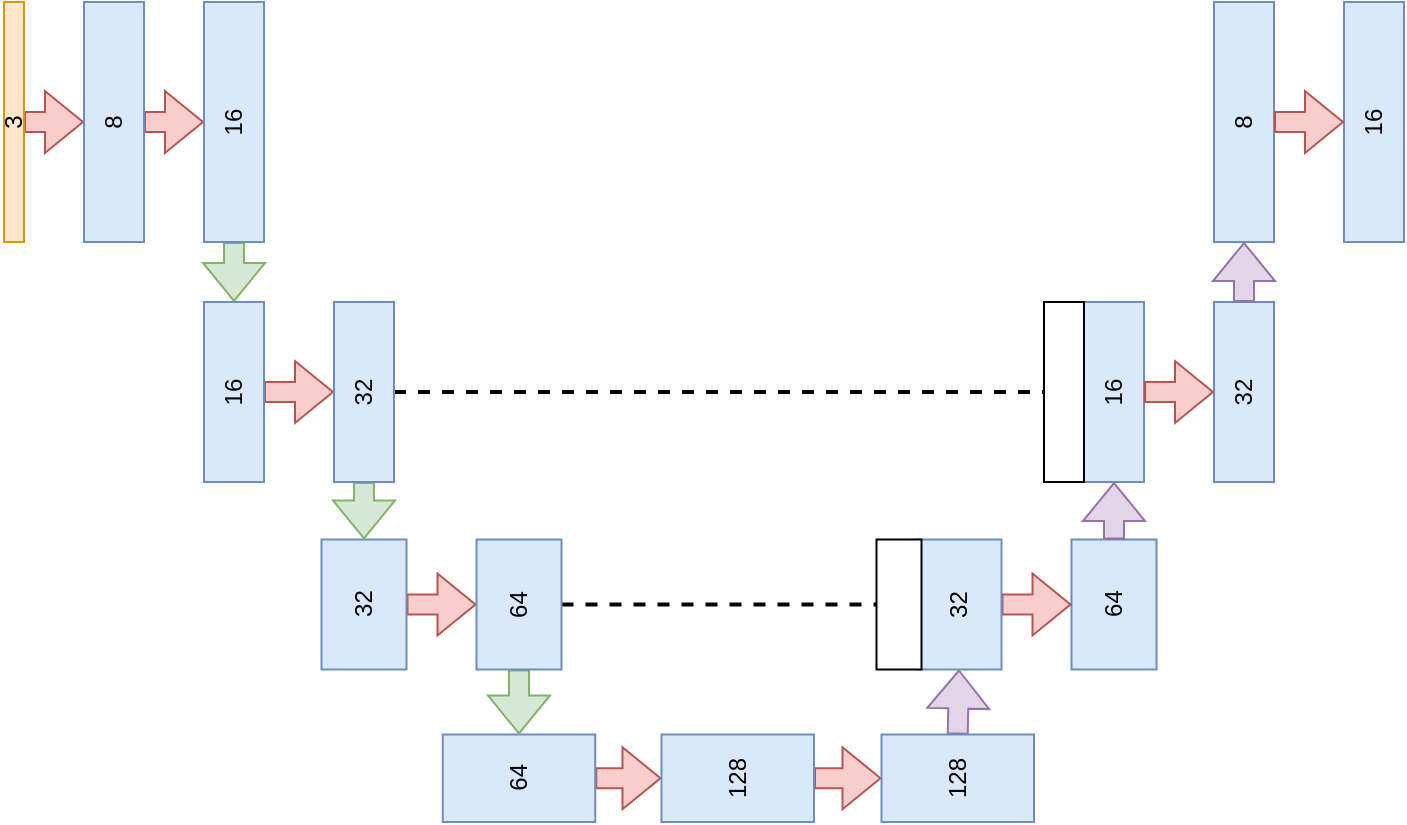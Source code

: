 <mxfile version="16.1.0" type="github">
  <diagram id="oSEPam-5N_MgBF8J4wym" name="Page-1">
    <mxGraphModel dx="1577" dy="1023" grid="1" gridSize="10" guides="1" tooltips="1" connect="1" arrows="1" fold="1" page="1" pageScale="1" pageWidth="827" pageHeight="583" math="0" shadow="0">
      <root>
        <mxCell id="0" />
        <mxCell id="1" parent="0" />
        <mxCell id="hVWltW0Ck8g595AkQHXP-46" style="edgeStyle=orthogonalEdgeStyle;shape=flexArrow;rounded=0;orthogonalLoop=1;jettySize=auto;html=1;exitX=0.5;exitY=1;exitDx=0;exitDy=0;entryX=0.5;entryY=0;entryDx=0;entryDy=0;fillColor=#f8cecc;strokeColor=#b85450;" edge="1" parent="1" source="hVWltW0Ck8g595AkQHXP-3" target="hVWltW0Ck8g595AkQHXP-4">
          <mxGeometry relative="1" as="geometry" />
        </mxCell>
        <mxCell id="hVWltW0Ck8g595AkQHXP-3" value="3" style="rounded=0;whiteSpace=wrap;html=1;rotation=-90;fillColor=#ffe6cc;strokeColor=#d79b00;" vertex="1" parent="1">
          <mxGeometry y="135" width="120" height="10" as="geometry" />
        </mxCell>
        <mxCell id="hVWltW0Ck8g595AkQHXP-47" style="edgeStyle=orthogonalEdgeStyle;shape=flexArrow;rounded=0;orthogonalLoop=1;jettySize=auto;html=1;exitX=0.5;exitY=1;exitDx=0;exitDy=0;entryX=0.5;entryY=0;entryDx=0;entryDy=0;fillColor=#f8cecc;strokeColor=#b85450;" edge="1" parent="1" source="hVWltW0Ck8g595AkQHXP-4" target="hVWltW0Ck8g595AkQHXP-5">
          <mxGeometry relative="1" as="geometry" />
        </mxCell>
        <mxCell id="hVWltW0Ck8g595AkQHXP-4" value="8" style="rounded=0;whiteSpace=wrap;html=1;rotation=-90;fillColor=#dae8fc;strokeColor=#6c8ebf;" vertex="1" parent="1">
          <mxGeometry x="50" y="125" width="120" height="30" as="geometry" />
        </mxCell>
        <mxCell id="hVWltW0Ck8g595AkQHXP-24" style="edgeStyle=orthogonalEdgeStyle;shape=flexArrow;rounded=0;orthogonalLoop=1;jettySize=auto;html=1;exitX=0;exitY=0.5;exitDx=0;exitDy=0;entryX=1;entryY=0.5;entryDx=0;entryDy=0;fillColor=#d5e8d4;strokeColor=#82b366;" edge="1" parent="1" source="hVWltW0Ck8g595AkQHXP-5" target="hVWltW0Ck8g595AkQHXP-6">
          <mxGeometry relative="1" as="geometry" />
        </mxCell>
        <mxCell id="hVWltW0Ck8g595AkQHXP-5" value="16" style="rounded=0;whiteSpace=wrap;html=1;rotation=-90;fillColor=#dae8fc;strokeColor=#6c8ebf;" vertex="1" parent="1">
          <mxGeometry x="110" y="125" width="120" height="30" as="geometry" />
        </mxCell>
        <mxCell id="hVWltW0Ck8g595AkQHXP-48" style="edgeStyle=orthogonalEdgeStyle;shape=flexArrow;rounded=0;orthogonalLoop=1;jettySize=auto;html=1;exitX=0.5;exitY=1;exitDx=0;exitDy=0;entryX=0.5;entryY=0;entryDx=0;entryDy=0;fillColor=#f8cecc;strokeColor=#b85450;" edge="1" parent="1" source="hVWltW0Ck8g595AkQHXP-6" target="hVWltW0Ck8g595AkQHXP-7">
          <mxGeometry relative="1" as="geometry" />
        </mxCell>
        <mxCell id="hVWltW0Ck8g595AkQHXP-6" value="16" style="rounded=0;whiteSpace=wrap;html=1;rotation=-90;fillColor=#dae8fc;strokeColor=#6c8ebf;" vertex="1" parent="1">
          <mxGeometry x="125" y="260" width="90" height="30" as="geometry" />
        </mxCell>
        <mxCell id="hVWltW0Ck8g595AkQHXP-49" style="edgeStyle=orthogonalEdgeStyle;shape=flexArrow;rounded=0;orthogonalLoop=1;jettySize=auto;html=1;exitX=0.5;exitY=1;exitDx=0;exitDy=0;entryX=0.5;entryY=0;entryDx=0;entryDy=0;fillColor=#f8cecc;strokeColor=#b85450;" edge="1" parent="1" source="hVWltW0Ck8g595AkQHXP-25" target="hVWltW0Ck8g595AkQHXP-38">
          <mxGeometry relative="1" as="geometry" />
        </mxCell>
        <mxCell id="hVWltW0Ck8g595AkQHXP-25" value="32" style="rounded=0;whiteSpace=wrap;html=1;rotation=-90;fillColor=#dae8fc;strokeColor=#6c8ebf;" vertex="1" parent="1">
          <mxGeometry x="202.5" y="360" width="65" height="42.5" as="geometry" />
        </mxCell>
        <mxCell id="hVWltW0Ck8g595AkQHXP-35" style="edgeStyle=orthogonalEdgeStyle;shape=flexArrow;rounded=0;orthogonalLoop=1;jettySize=auto;html=1;exitX=0;exitY=0.5;exitDx=0;exitDy=0;entryX=1;entryY=0.5;entryDx=0;entryDy=0;fillColor=#d5e8d4;strokeColor=#82b366;" edge="1" parent="1" source="hVWltW0Ck8g595AkQHXP-7" target="hVWltW0Ck8g595AkQHXP-25">
          <mxGeometry relative="1" as="geometry" />
        </mxCell>
        <mxCell id="hVWltW0Ck8g595AkQHXP-66" style="edgeStyle=orthogonalEdgeStyle;rounded=0;orthogonalLoop=1;jettySize=auto;html=1;exitX=0.5;exitY=1;exitDx=0;exitDy=0;entryX=0.5;entryY=0;entryDx=0;entryDy=0;dashed=1;endArrow=none;endFill=0;strokeColor=default;strokeWidth=2;" edge="1" parent="1" source="hVWltW0Ck8g595AkQHXP-7" target="hVWltW0Ck8g595AkQHXP-65">
          <mxGeometry relative="1" as="geometry" />
        </mxCell>
        <mxCell id="hVWltW0Ck8g595AkQHXP-7" value="32" style="rounded=0;whiteSpace=wrap;html=1;rotation=-90;fillColor=#dae8fc;strokeColor=#6c8ebf;" vertex="1" parent="1">
          <mxGeometry x="190" y="260" width="90" height="30" as="geometry" />
        </mxCell>
        <mxCell id="hVWltW0Ck8g595AkQHXP-52" style="edgeStyle=orthogonalEdgeStyle;shape=flexArrow;rounded=0;orthogonalLoop=1;jettySize=auto;html=1;exitX=0.5;exitY=1;exitDx=0;exitDy=0;entryX=0.5;entryY=0;entryDx=0;entryDy=0;fillColor=#f8cecc;strokeColor=#b85450;" edge="1" parent="1" source="hVWltW0Ck8g595AkQHXP-37" target="hVWltW0Ck8g595AkQHXP-43">
          <mxGeometry relative="1" as="geometry" />
        </mxCell>
        <mxCell id="hVWltW0Ck8g595AkQHXP-37" value="64" style="rounded=0;whiteSpace=wrap;html=1;rotation=-90;fillColor=#dae8fc;strokeColor=#6c8ebf;" vertex="1" parent="1">
          <mxGeometry x="290.63" y="430" width="43.75" height="76.25" as="geometry" />
        </mxCell>
        <mxCell id="hVWltW0Ck8g595AkQHXP-40" style="edgeStyle=orthogonalEdgeStyle;shape=flexArrow;rounded=0;orthogonalLoop=1;jettySize=auto;html=1;exitX=0;exitY=0.5;exitDx=0;exitDy=0;entryX=1;entryY=0.5;entryDx=0;entryDy=0;fillColor=#d5e8d4;strokeColor=#82b366;" edge="1" parent="1" source="hVWltW0Ck8g595AkQHXP-38" target="hVWltW0Ck8g595AkQHXP-37">
          <mxGeometry relative="1" as="geometry" />
        </mxCell>
        <mxCell id="hVWltW0Ck8g595AkQHXP-58" style="edgeStyle=orthogonalEdgeStyle;rounded=0;orthogonalLoop=1;jettySize=auto;html=1;exitX=0.5;exitY=1;exitDx=0;exitDy=0;strokeColor=default;endArrow=none;endFill=0;dashed=1;strokeWidth=2;entryX=0.5;entryY=0;entryDx=0;entryDy=0;" edge="1" parent="1" source="hVWltW0Ck8g595AkQHXP-38" target="hVWltW0Ck8g595AkQHXP-63">
          <mxGeometry relative="1" as="geometry">
            <mxPoint x="460" y="381" as="targetPoint" />
          </mxGeometry>
        </mxCell>
        <mxCell id="hVWltW0Ck8g595AkQHXP-38" value="64" style="rounded=0;whiteSpace=wrap;html=1;rotation=-90;fillColor=#dae8fc;strokeColor=#6c8ebf;" vertex="1" parent="1">
          <mxGeometry x="280" y="360" width="65" height="42.5" as="geometry" />
        </mxCell>
        <mxCell id="hVWltW0Ck8g595AkQHXP-53" style="edgeStyle=orthogonalEdgeStyle;shape=flexArrow;rounded=0;orthogonalLoop=1;jettySize=auto;html=1;exitX=0.5;exitY=1;exitDx=0;exitDy=0;entryX=0.5;entryY=0;entryDx=0;entryDy=0;fillColor=#f8cecc;strokeColor=#b85450;" edge="1" parent="1" source="hVWltW0Ck8g595AkQHXP-43" target="hVWltW0Ck8g595AkQHXP-44">
          <mxGeometry relative="1" as="geometry" />
        </mxCell>
        <mxCell id="hVWltW0Ck8g595AkQHXP-43" value="128" style="rounded=0;whiteSpace=wrap;html=1;rotation=-90;fillColor=#dae8fc;strokeColor=#6c8ebf;" vertex="1" parent="1">
          <mxGeometry x="400" y="430" width="43.75" height="76.25" as="geometry" />
        </mxCell>
        <mxCell id="hVWltW0Ck8g595AkQHXP-56" style="edgeStyle=orthogonalEdgeStyle;shape=flexArrow;rounded=0;orthogonalLoop=1;jettySize=auto;html=1;exitX=1;exitY=0.5;exitDx=0;exitDy=0;entryX=0;entryY=0.5;entryDx=0;entryDy=0;fillColor=#e1d5e7;strokeColor=#9673a6;" edge="1" parent="1" source="hVWltW0Ck8g595AkQHXP-44" target="hVWltW0Ck8g595AkQHXP-55">
          <mxGeometry relative="1" as="geometry" />
        </mxCell>
        <mxCell id="hVWltW0Ck8g595AkQHXP-44" value="128" style="rounded=0;whiteSpace=wrap;html=1;rotation=-90;fillColor=#dae8fc;strokeColor=#6c8ebf;" vertex="1" parent="1">
          <mxGeometry x="510" y="430" width="43.75" height="76.25" as="geometry" />
        </mxCell>
        <mxCell id="hVWltW0Ck8g595AkQHXP-54" value="64" style="rounded=0;whiteSpace=wrap;html=1;rotation=-90;fillColor=#dae8fc;strokeColor=#6c8ebf;" vertex="1" parent="1">
          <mxGeometry x="577.5" y="360" width="65" height="42.5" as="geometry" />
        </mxCell>
        <mxCell id="hVWltW0Ck8g595AkQHXP-57" style="edgeStyle=orthogonalEdgeStyle;shape=flexArrow;rounded=0;orthogonalLoop=1;jettySize=auto;html=1;exitX=0.5;exitY=1;exitDx=0;exitDy=0;entryX=0.5;entryY=0;entryDx=0;entryDy=0;fillColor=#f8cecc;strokeColor=#b85450;" edge="1" parent="1" source="hVWltW0Ck8g595AkQHXP-55" target="hVWltW0Ck8g595AkQHXP-54">
          <mxGeometry relative="1" as="geometry" />
        </mxCell>
        <mxCell id="hVWltW0Ck8g595AkQHXP-55" value="32" style="rounded=0;whiteSpace=wrap;html=1;rotation=-90;fillColor=#dae8fc;strokeColor=#6c8ebf;" vertex="1" parent="1">
          <mxGeometry x="500" y="360" width="65" height="42.5" as="geometry" />
        </mxCell>
        <mxCell id="hVWltW0Ck8g595AkQHXP-59" value="32" style="rounded=0;whiteSpace=wrap;html=1;rotation=-90;fillColor=#dae8fc;strokeColor=#6c8ebf;" vertex="1" parent="1">
          <mxGeometry x="630" y="260" width="90" height="30" as="geometry" />
        </mxCell>
        <mxCell id="hVWltW0Ck8g595AkQHXP-60" value="16" style="rounded=0;whiteSpace=wrap;html=1;rotation=-90;fillColor=#dae8fc;strokeColor=#6c8ebf;" vertex="1" parent="1">
          <mxGeometry x="565" y="260" width="90" height="30" as="geometry" />
        </mxCell>
        <mxCell id="hVWltW0Ck8g595AkQHXP-63" value="" style="rounded=0;whiteSpace=wrap;html=1;rotation=-90;" vertex="1" parent="1">
          <mxGeometry x="470" y="370" width="65" height="22.5" as="geometry" />
        </mxCell>
        <mxCell id="hVWltW0Ck8g595AkQHXP-65" value="" style="rounded=0;whiteSpace=wrap;html=1;rotation=-90;" vertex="1" parent="1">
          <mxGeometry x="540" y="265" width="90" height="20" as="geometry" />
        </mxCell>
        <mxCell id="hVWltW0Ck8g595AkQHXP-68" style="edgeStyle=orthogonalEdgeStyle;shape=flexArrow;rounded=0;orthogonalLoop=1;jettySize=auto;html=1;exitX=0.5;exitY=1;exitDx=0;exitDy=0;entryX=0.5;entryY=0;entryDx=0;entryDy=0;fillColor=#f8cecc;strokeColor=#b85450;" edge="1" parent="1" source="hVWltW0Ck8g595AkQHXP-60" target="hVWltW0Ck8g595AkQHXP-59">
          <mxGeometry relative="1" as="geometry">
            <mxPoint x="563.75" y="391.25" as="sourcePoint" />
            <mxPoint x="598.75" y="391.25" as="targetPoint" />
          </mxGeometry>
        </mxCell>
        <mxCell id="hVWltW0Ck8g595AkQHXP-70" style="edgeStyle=orthogonalEdgeStyle;shape=flexArrow;rounded=0;orthogonalLoop=1;jettySize=auto;html=1;entryX=0;entryY=0.5;entryDx=0;entryDy=0;fillColor=#e1d5e7;strokeColor=#9673a6;exitX=1;exitY=0.5;exitDx=0;exitDy=0;" edge="1" parent="1" source="hVWltW0Ck8g595AkQHXP-54" target="hVWltW0Ck8g595AkQHXP-60">
          <mxGeometry relative="1" as="geometry">
            <mxPoint x="610" y="340" as="sourcePoint" />
            <mxPoint x="542.5" y="423.75" as="targetPoint" />
          </mxGeometry>
        </mxCell>
        <mxCell id="hVWltW0Ck8g595AkQHXP-72" value="8" style="rounded=0;whiteSpace=wrap;html=1;rotation=-90;fillColor=#dae8fc;strokeColor=#6c8ebf;imageAspect=0;" vertex="1" parent="1">
          <mxGeometry x="615" y="125" width="120" height="30" as="geometry" />
        </mxCell>
        <mxCell id="hVWltW0Ck8g595AkQHXP-73" value="16" style="rounded=0;whiteSpace=wrap;html=1;rotation=-90;fillColor=#dae8fc;strokeColor=#6c8ebf;imageAspect=0;" vertex="1" parent="1">
          <mxGeometry x="680" y="125" width="120" height="30" as="geometry" />
        </mxCell>
        <mxCell id="hVWltW0Ck8g595AkQHXP-77" style="edgeStyle=orthogonalEdgeStyle;shape=flexArrow;rounded=0;orthogonalLoop=1;jettySize=auto;html=1;entryX=0;entryY=0.5;entryDx=0;entryDy=0;fillColor=#e1d5e7;strokeColor=#9673a6;" edge="1" parent="1" target="hVWltW0Ck8g595AkQHXP-72">
          <mxGeometry relative="1" as="geometry">
            <mxPoint x="675" y="230" as="sourcePoint" />
            <mxPoint x="620" y="330" as="targetPoint" />
          </mxGeometry>
        </mxCell>
        <mxCell id="hVWltW0Ck8g595AkQHXP-78" style="edgeStyle=orthogonalEdgeStyle;shape=flexArrow;rounded=0;orthogonalLoop=1;jettySize=auto;html=1;exitX=0.5;exitY=1;exitDx=0;exitDy=0;entryX=0.5;entryY=0;entryDx=0;entryDy=0;fillColor=#f8cecc;strokeColor=#b85450;" edge="1" parent="1" source="hVWltW0Ck8g595AkQHXP-72" target="hVWltW0Ck8g595AkQHXP-73">
          <mxGeometry relative="1" as="geometry">
            <mxPoint x="635" y="285" as="sourcePoint" />
            <mxPoint x="670" y="285" as="targetPoint" />
          </mxGeometry>
        </mxCell>
      </root>
    </mxGraphModel>
  </diagram>
</mxfile>

